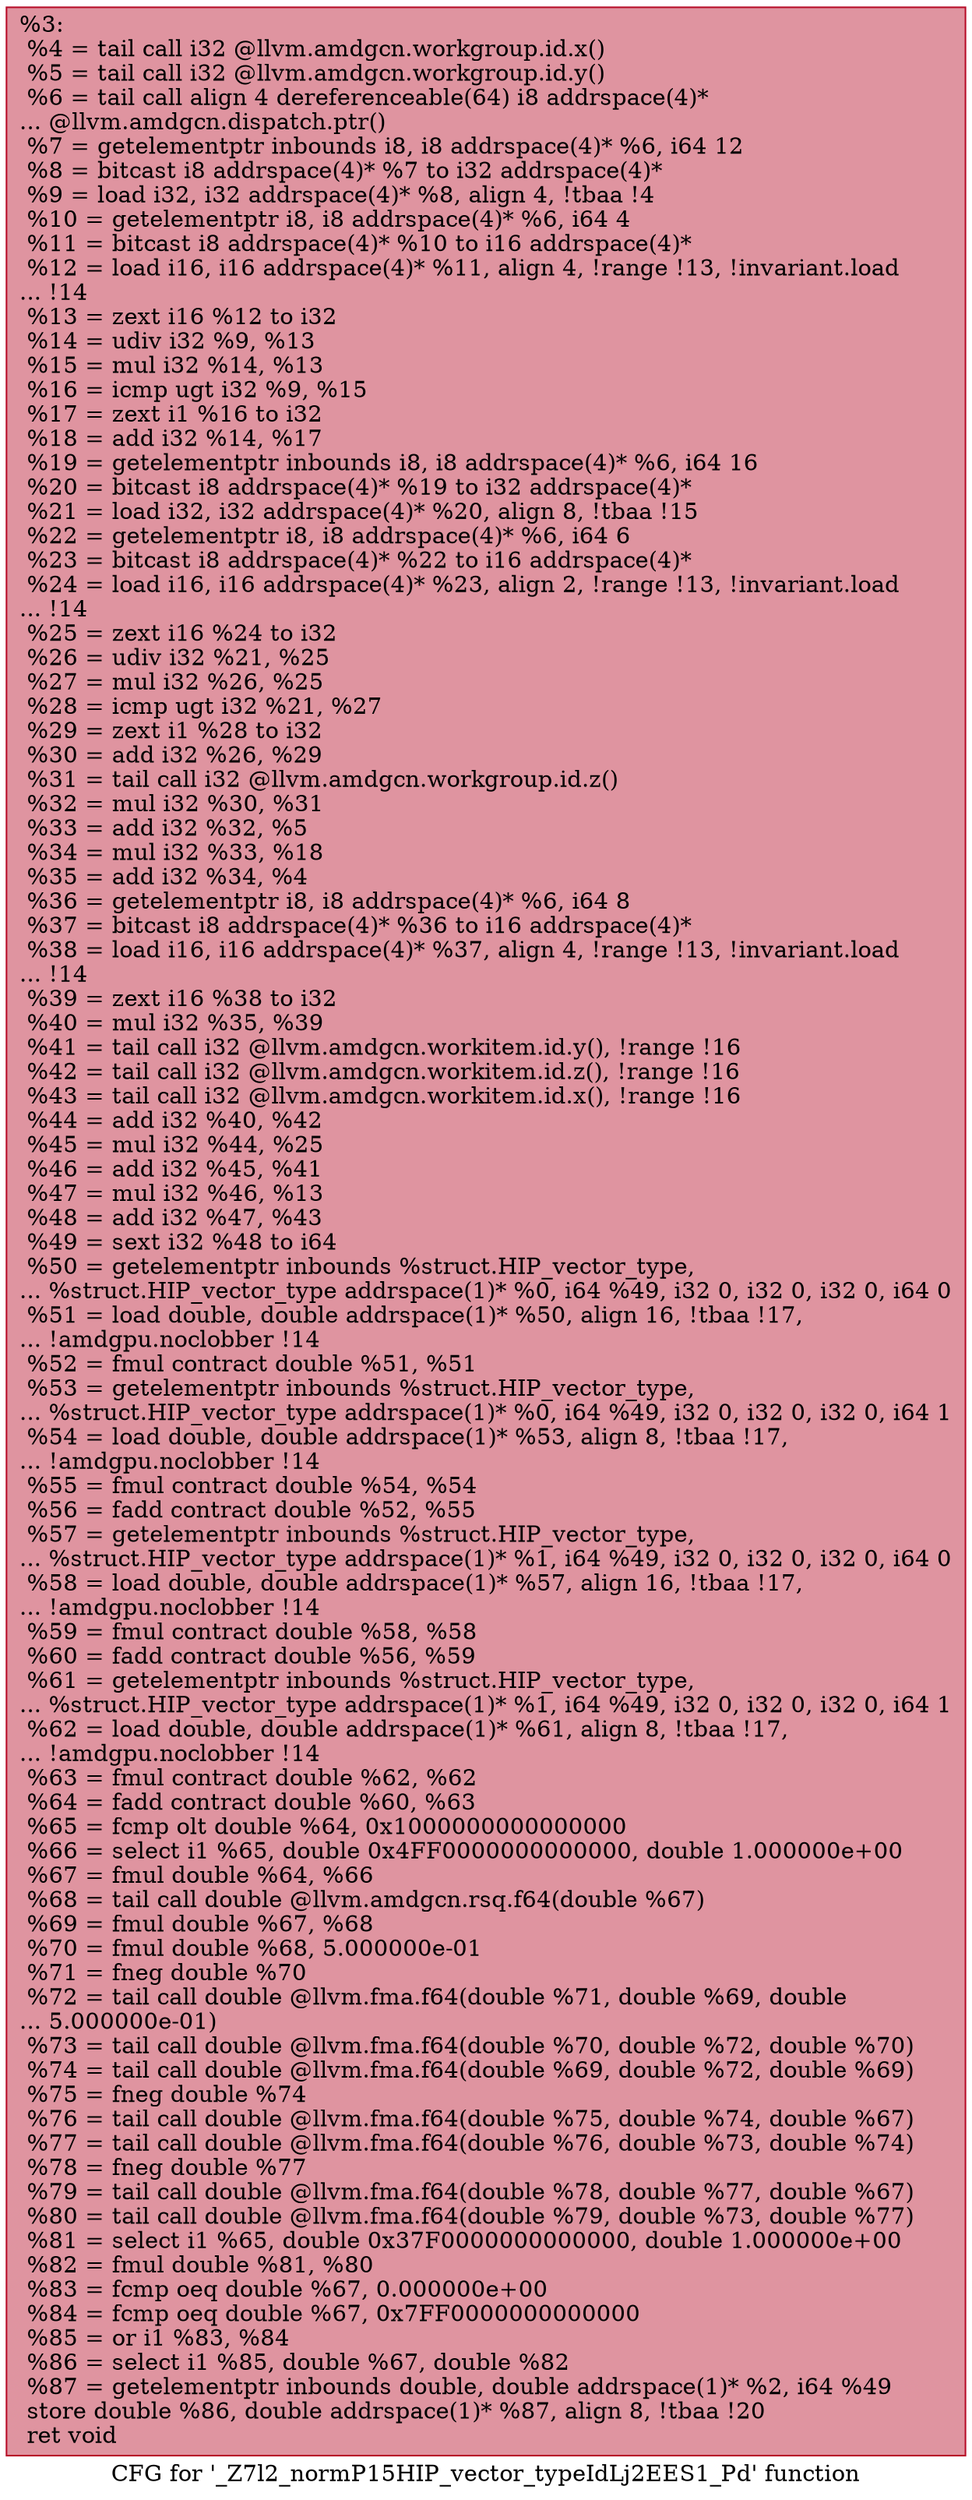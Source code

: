 digraph "CFG for '_Z7l2_normP15HIP_vector_typeIdLj2EES1_Pd' function" {
	label="CFG for '_Z7l2_normP15HIP_vector_typeIdLj2EES1_Pd' function";

	Node0x5bd1db0 [shape=record,color="#b70d28ff", style=filled, fillcolor="#b70d2870",label="{%3:\l  %4 = tail call i32 @llvm.amdgcn.workgroup.id.x()\l  %5 = tail call i32 @llvm.amdgcn.workgroup.id.y()\l  %6 = tail call align 4 dereferenceable(64) i8 addrspace(4)*\l... @llvm.amdgcn.dispatch.ptr()\l  %7 = getelementptr inbounds i8, i8 addrspace(4)* %6, i64 12\l  %8 = bitcast i8 addrspace(4)* %7 to i32 addrspace(4)*\l  %9 = load i32, i32 addrspace(4)* %8, align 4, !tbaa !4\l  %10 = getelementptr i8, i8 addrspace(4)* %6, i64 4\l  %11 = bitcast i8 addrspace(4)* %10 to i16 addrspace(4)*\l  %12 = load i16, i16 addrspace(4)* %11, align 4, !range !13, !invariant.load\l... !14\l  %13 = zext i16 %12 to i32\l  %14 = udiv i32 %9, %13\l  %15 = mul i32 %14, %13\l  %16 = icmp ugt i32 %9, %15\l  %17 = zext i1 %16 to i32\l  %18 = add i32 %14, %17\l  %19 = getelementptr inbounds i8, i8 addrspace(4)* %6, i64 16\l  %20 = bitcast i8 addrspace(4)* %19 to i32 addrspace(4)*\l  %21 = load i32, i32 addrspace(4)* %20, align 8, !tbaa !15\l  %22 = getelementptr i8, i8 addrspace(4)* %6, i64 6\l  %23 = bitcast i8 addrspace(4)* %22 to i16 addrspace(4)*\l  %24 = load i16, i16 addrspace(4)* %23, align 2, !range !13, !invariant.load\l... !14\l  %25 = zext i16 %24 to i32\l  %26 = udiv i32 %21, %25\l  %27 = mul i32 %26, %25\l  %28 = icmp ugt i32 %21, %27\l  %29 = zext i1 %28 to i32\l  %30 = add i32 %26, %29\l  %31 = tail call i32 @llvm.amdgcn.workgroup.id.z()\l  %32 = mul i32 %30, %31\l  %33 = add i32 %32, %5\l  %34 = mul i32 %33, %18\l  %35 = add i32 %34, %4\l  %36 = getelementptr i8, i8 addrspace(4)* %6, i64 8\l  %37 = bitcast i8 addrspace(4)* %36 to i16 addrspace(4)*\l  %38 = load i16, i16 addrspace(4)* %37, align 4, !range !13, !invariant.load\l... !14\l  %39 = zext i16 %38 to i32\l  %40 = mul i32 %35, %39\l  %41 = tail call i32 @llvm.amdgcn.workitem.id.y(), !range !16\l  %42 = tail call i32 @llvm.amdgcn.workitem.id.z(), !range !16\l  %43 = tail call i32 @llvm.amdgcn.workitem.id.x(), !range !16\l  %44 = add i32 %40, %42\l  %45 = mul i32 %44, %25\l  %46 = add i32 %45, %41\l  %47 = mul i32 %46, %13\l  %48 = add i32 %47, %43\l  %49 = sext i32 %48 to i64\l  %50 = getelementptr inbounds %struct.HIP_vector_type,\l... %struct.HIP_vector_type addrspace(1)* %0, i64 %49, i32 0, i32 0, i32 0, i64 0\l  %51 = load double, double addrspace(1)* %50, align 16, !tbaa !17,\l... !amdgpu.noclobber !14\l  %52 = fmul contract double %51, %51\l  %53 = getelementptr inbounds %struct.HIP_vector_type,\l... %struct.HIP_vector_type addrspace(1)* %0, i64 %49, i32 0, i32 0, i32 0, i64 1\l  %54 = load double, double addrspace(1)* %53, align 8, !tbaa !17,\l... !amdgpu.noclobber !14\l  %55 = fmul contract double %54, %54\l  %56 = fadd contract double %52, %55\l  %57 = getelementptr inbounds %struct.HIP_vector_type,\l... %struct.HIP_vector_type addrspace(1)* %1, i64 %49, i32 0, i32 0, i32 0, i64 0\l  %58 = load double, double addrspace(1)* %57, align 16, !tbaa !17,\l... !amdgpu.noclobber !14\l  %59 = fmul contract double %58, %58\l  %60 = fadd contract double %56, %59\l  %61 = getelementptr inbounds %struct.HIP_vector_type,\l... %struct.HIP_vector_type addrspace(1)* %1, i64 %49, i32 0, i32 0, i32 0, i64 1\l  %62 = load double, double addrspace(1)* %61, align 8, !tbaa !17,\l... !amdgpu.noclobber !14\l  %63 = fmul contract double %62, %62\l  %64 = fadd contract double %60, %63\l  %65 = fcmp olt double %64, 0x1000000000000000\l  %66 = select i1 %65, double 0x4FF0000000000000, double 1.000000e+00\l  %67 = fmul double %64, %66\l  %68 = tail call double @llvm.amdgcn.rsq.f64(double %67)\l  %69 = fmul double %67, %68\l  %70 = fmul double %68, 5.000000e-01\l  %71 = fneg double %70\l  %72 = tail call double @llvm.fma.f64(double %71, double %69, double\l... 5.000000e-01)\l  %73 = tail call double @llvm.fma.f64(double %70, double %72, double %70)\l  %74 = tail call double @llvm.fma.f64(double %69, double %72, double %69)\l  %75 = fneg double %74\l  %76 = tail call double @llvm.fma.f64(double %75, double %74, double %67)\l  %77 = tail call double @llvm.fma.f64(double %76, double %73, double %74)\l  %78 = fneg double %77\l  %79 = tail call double @llvm.fma.f64(double %78, double %77, double %67)\l  %80 = tail call double @llvm.fma.f64(double %79, double %73, double %77)\l  %81 = select i1 %65, double 0x37F0000000000000, double 1.000000e+00\l  %82 = fmul double %81, %80\l  %83 = fcmp oeq double %67, 0.000000e+00\l  %84 = fcmp oeq double %67, 0x7FF0000000000000\l  %85 = or i1 %83, %84\l  %86 = select i1 %85, double %67, double %82\l  %87 = getelementptr inbounds double, double addrspace(1)* %2, i64 %49\l  store double %86, double addrspace(1)* %87, align 8, !tbaa !20\l  ret void\l}"];
}
